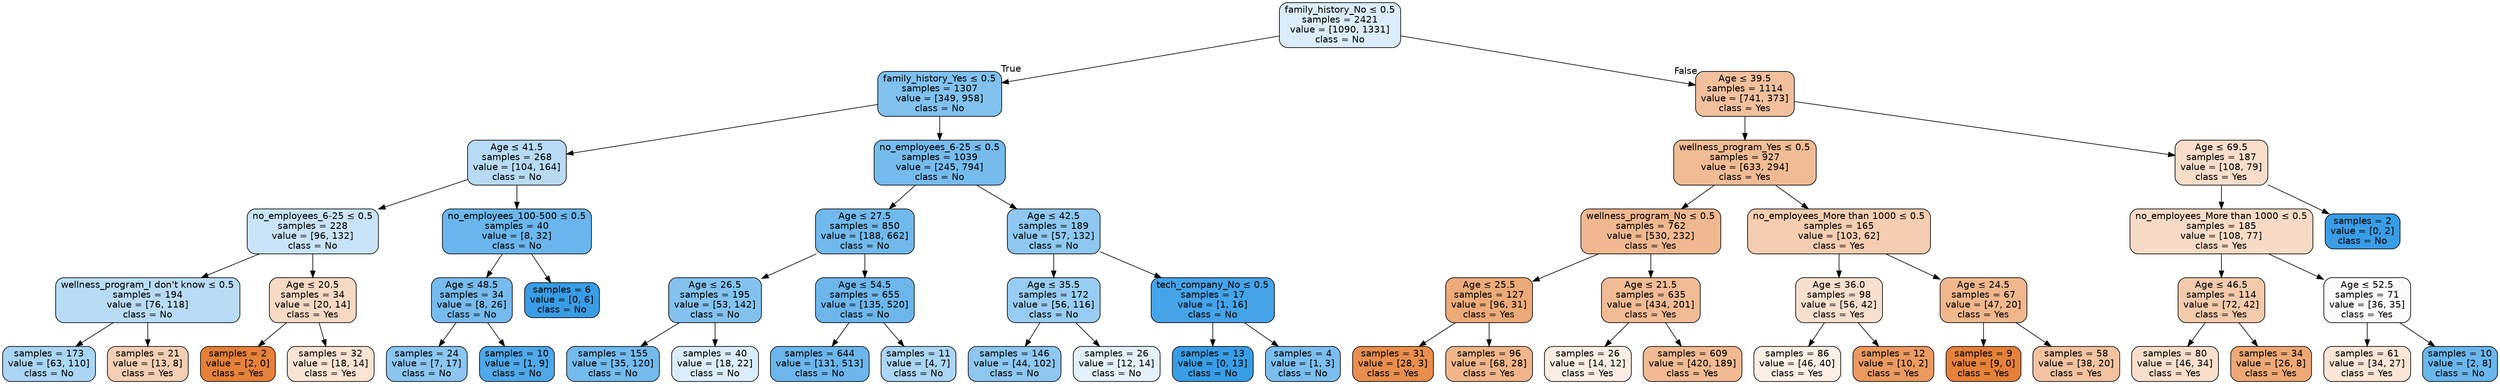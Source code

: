 digraph Tree {
node [shape=box, style="filled, rounded", color="black", fontname="helvetica"] ;
edge [fontname="helvetica"] ;
0 [label=<family_history_No &le; 0.5<br/>samples = 2421<br/>value = [1090, 1331]<br/>class = No>, fillcolor="#dbedfa"] ;
1 [label=<family_history_Yes &le; 0.5<br/>samples = 1307<br/>value = [349, 958]<br/>class = No>, fillcolor="#81c1ee"] ;
0 -> 1 [labeldistance=2.5, labelangle=45, headlabel="True"] ;
2 [label=<Age &le; 41.5<br/>samples = 268<br/>value = [104, 164]<br/>class = No>, fillcolor="#b7dbf5"] ;
1 -> 2 ;
3 [label=<no_employees_6-25 &le; 0.5<br/>samples = 228<br/>value = [96, 132]<br/>class = No>, fillcolor="#c9e4f8"] ;
2 -> 3 ;
4 [label=<wellness_program_I don't know &le; 0.5<br/>samples = 194<br/>value = [76, 118]<br/>class = No>, fillcolor="#b9dcf6"] ;
3 -> 4 ;
5 [label=<samples = 173<br/>value = [63, 110]<br/>class = No>, fillcolor="#aad5f4"] ;
4 -> 5 ;
6 [label=<samples = 21<br/>value = [13, 8]<br/>class = Yes>, fillcolor="#f5cfb3"] ;
4 -> 6 ;
7 [label=<Age &le; 20.5<br/>samples = 34<br/>value = [20, 14]<br/>class = Yes>, fillcolor="#f7d9c4"] ;
3 -> 7 ;
8 [label=<samples = 2<br/>value = [2, 0]<br/>class = Yes>, fillcolor="#e58139"] ;
7 -> 8 ;
9 [label=<samples = 32<br/>value = [18, 14]<br/>class = Yes>, fillcolor="#f9e3d3"] ;
7 -> 9 ;
10 [label=<no_employees_100-500 &le; 0.5<br/>samples = 40<br/>value = [8, 32]<br/>class = No>, fillcolor="#6ab6ec"] ;
2 -> 10 ;
11 [label=<Age &le; 48.5<br/>samples = 34<br/>value = [8, 26]<br/>class = No>, fillcolor="#76bbed"] ;
10 -> 11 ;
12 [label=<samples = 24<br/>value = [7, 17]<br/>class = No>, fillcolor="#8bc5f0"] ;
11 -> 12 ;
13 [label=<samples = 10<br/>value = [1, 9]<br/>class = No>, fillcolor="#4fa8e8"] ;
11 -> 13 ;
14 [label=<samples = 6<br/>value = [0, 6]<br/>class = No>, fillcolor="#399de5"] ;
10 -> 14 ;
15 [label=<no_employees_6-25 &le; 0.5<br/>samples = 1039<br/>value = [245, 794]<br/>class = No>, fillcolor="#76bbed"] ;
1 -> 15 ;
16 [label=<Age &le; 27.5<br/>samples = 850<br/>value = [188, 662]<br/>class = No>, fillcolor="#71b9ec"] ;
15 -> 16 ;
17 [label=<Age &le; 26.5<br/>samples = 195<br/>value = [53, 142]<br/>class = No>, fillcolor="#83c2ef"] ;
16 -> 17 ;
18 [label=<samples = 155<br/>value = [35, 120]<br/>class = No>, fillcolor="#73baed"] ;
17 -> 18 ;
19 [label=<samples = 40<br/>value = [18, 22]<br/>class = No>, fillcolor="#dbedfa"] ;
17 -> 19 ;
20 [label=<Age &le; 54.5<br/>samples = 655<br/>value = [135, 520]<br/>class = No>, fillcolor="#6cb6ec"] ;
16 -> 20 ;
21 [label=<samples = 644<br/>value = [131, 513]<br/>class = No>, fillcolor="#6cb6ec"] ;
20 -> 21 ;
22 [label=<samples = 11<br/>value = [4, 7]<br/>class = No>, fillcolor="#aad5f4"] ;
20 -> 22 ;
23 [label=<Age &le; 42.5<br/>samples = 189<br/>value = [57, 132]<br/>class = No>, fillcolor="#8ec7f0"] ;
15 -> 23 ;
24 [label=<Age &le; 35.5<br/>samples = 172<br/>value = [56, 116]<br/>class = No>, fillcolor="#99ccf2"] ;
23 -> 24 ;
25 [label=<samples = 146<br/>value = [44, 102]<br/>class = No>, fillcolor="#8ec7f0"] ;
24 -> 25 ;
26 [label=<samples = 26<br/>value = [12, 14]<br/>class = No>, fillcolor="#e3f1fb"] ;
24 -> 26 ;
27 [label=<tech_company_No &le; 0.5<br/>samples = 17<br/>value = [1, 16]<br/>class = No>, fillcolor="#45a3e7"] ;
23 -> 27 ;
28 [label=<samples = 13<br/>value = [0, 13]<br/>class = No>, fillcolor="#399de5"] ;
27 -> 28 ;
29 [label=<samples = 4<br/>value = [1, 3]<br/>class = No>, fillcolor="#7bbeee"] ;
27 -> 29 ;
30 [label=<Age &le; 39.5<br/>samples = 1114<br/>value = [741, 373]<br/>class = Yes>, fillcolor="#f2c09d"] ;
0 -> 30 [labeldistance=2.5, labelangle=-45, headlabel="False"] ;
31 [label=<wellness_program_Yes &le; 0.5<br/>samples = 927<br/>value = [633, 294]<br/>class = Yes>, fillcolor="#f1bc95"] ;
30 -> 31 ;
32 [label=<wellness_program_No &le; 0.5<br/>samples = 762<br/>value = [530, 232]<br/>class = Yes>, fillcolor="#f0b890"] ;
31 -> 32 ;
33 [label=<Age &le; 25.5<br/>samples = 127<br/>value = [96, 31]<br/>class = Yes>, fillcolor="#edaa79"] ;
32 -> 33 ;
34 [label=<samples = 31<br/>value = [28, 3]<br/>class = Yes>, fillcolor="#e88e4e"] ;
33 -> 34 ;
35 [label=<samples = 96<br/>value = [68, 28]<br/>class = Yes>, fillcolor="#f0b58b"] ;
33 -> 35 ;
36 [label=<Age &le; 21.5<br/>samples = 635<br/>value = [434, 201]<br/>class = Yes>, fillcolor="#f1bb95"] ;
32 -> 36 ;
37 [label=<samples = 26<br/>value = [14, 12]<br/>class = Yes>, fillcolor="#fbede3"] ;
36 -> 37 ;
38 [label=<samples = 609<br/>value = [420, 189]<br/>class = Yes>, fillcolor="#f1ba92"] ;
36 -> 38 ;
39 [label=<no_employees_More than 1000 &le; 0.5<br/>samples = 165<br/>value = [103, 62]<br/>class = Yes>, fillcolor="#f5cdb0"] ;
31 -> 39 ;
40 [label=<Age &le; 36.0<br/>samples = 98<br/>value = [56, 42]<br/>class = Yes>, fillcolor="#f8e0ce"] ;
39 -> 40 ;
41 [label=<samples = 86<br/>value = [46, 40]<br/>class = Yes>, fillcolor="#fcefe5"] ;
40 -> 41 ;
42 [label=<samples = 12<br/>value = [10, 2]<br/>class = Yes>, fillcolor="#ea9a61"] ;
40 -> 42 ;
43 [label=<Age &le; 24.5<br/>samples = 67<br/>value = [47, 20]<br/>class = Yes>, fillcolor="#f0b78d"] ;
39 -> 43 ;
44 [label=<samples = 9<br/>value = [9, 0]<br/>class = Yes>, fillcolor="#e58139"] ;
43 -> 44 ;
45 [label=<samples = 58<br/>value = [38, 20]<br/>class = Yes>, fillcolor="#f3c3a1"] ;
43 -> 45 ;
46 [label=<Age &le; 69.5<br/>samples = 187<br/>value = [108, 79]<br/>class = Yes>, fillcolor="#f8ddca"] ;
30 -> 46 ;
47 [label=<no_employees_More than 1000 &le; 0.5<br/>samples = 185<br/>value = [108, 77]<br/>class = Yes>, fillcolor="#f8dbc6"] ;
46 -> 47 ;
48 [label=<Age &le; 46.5<br/>samples = 114<br/>value = [72, 42]<br/>class = Yes>, fillcolor="#f4caac"] ;
47 -> 48 ;
49 [label=<samples = 80<br/>value = [46, 34]<br/>class = Yes>, fillcolor="#f8decb"] ;
48 -> 49 ;
50 [label=<samples = 34<br/>value = [26, 8]<br/>class = Yes>, fillcolor="#eda876"] ;
48 -> 50 ;
51 [label=<Age &le; 52.5<br/>samples = 71<br/>value = [36, 35]<br/>class = Yes>, fillcolor="#fefcfa"] ;
47 -> 51 ;
52 [label=<samples = 61<br/>value = [34, 27]<br/>class = Yes>, fillcolor="#fae5d6"] ;
51 -> 52 ;
53 [label=<samples = 10<br/>value = [2, 8]<br/>class = No>, fillcolor="#6ab6ec"] ;
51 -> 53 ;
54 [label=<samples = 2<br/>value = [0, 2]<br/>class = No>, fillcolor="#399de5"] ;
46 -> 54 ;
}
